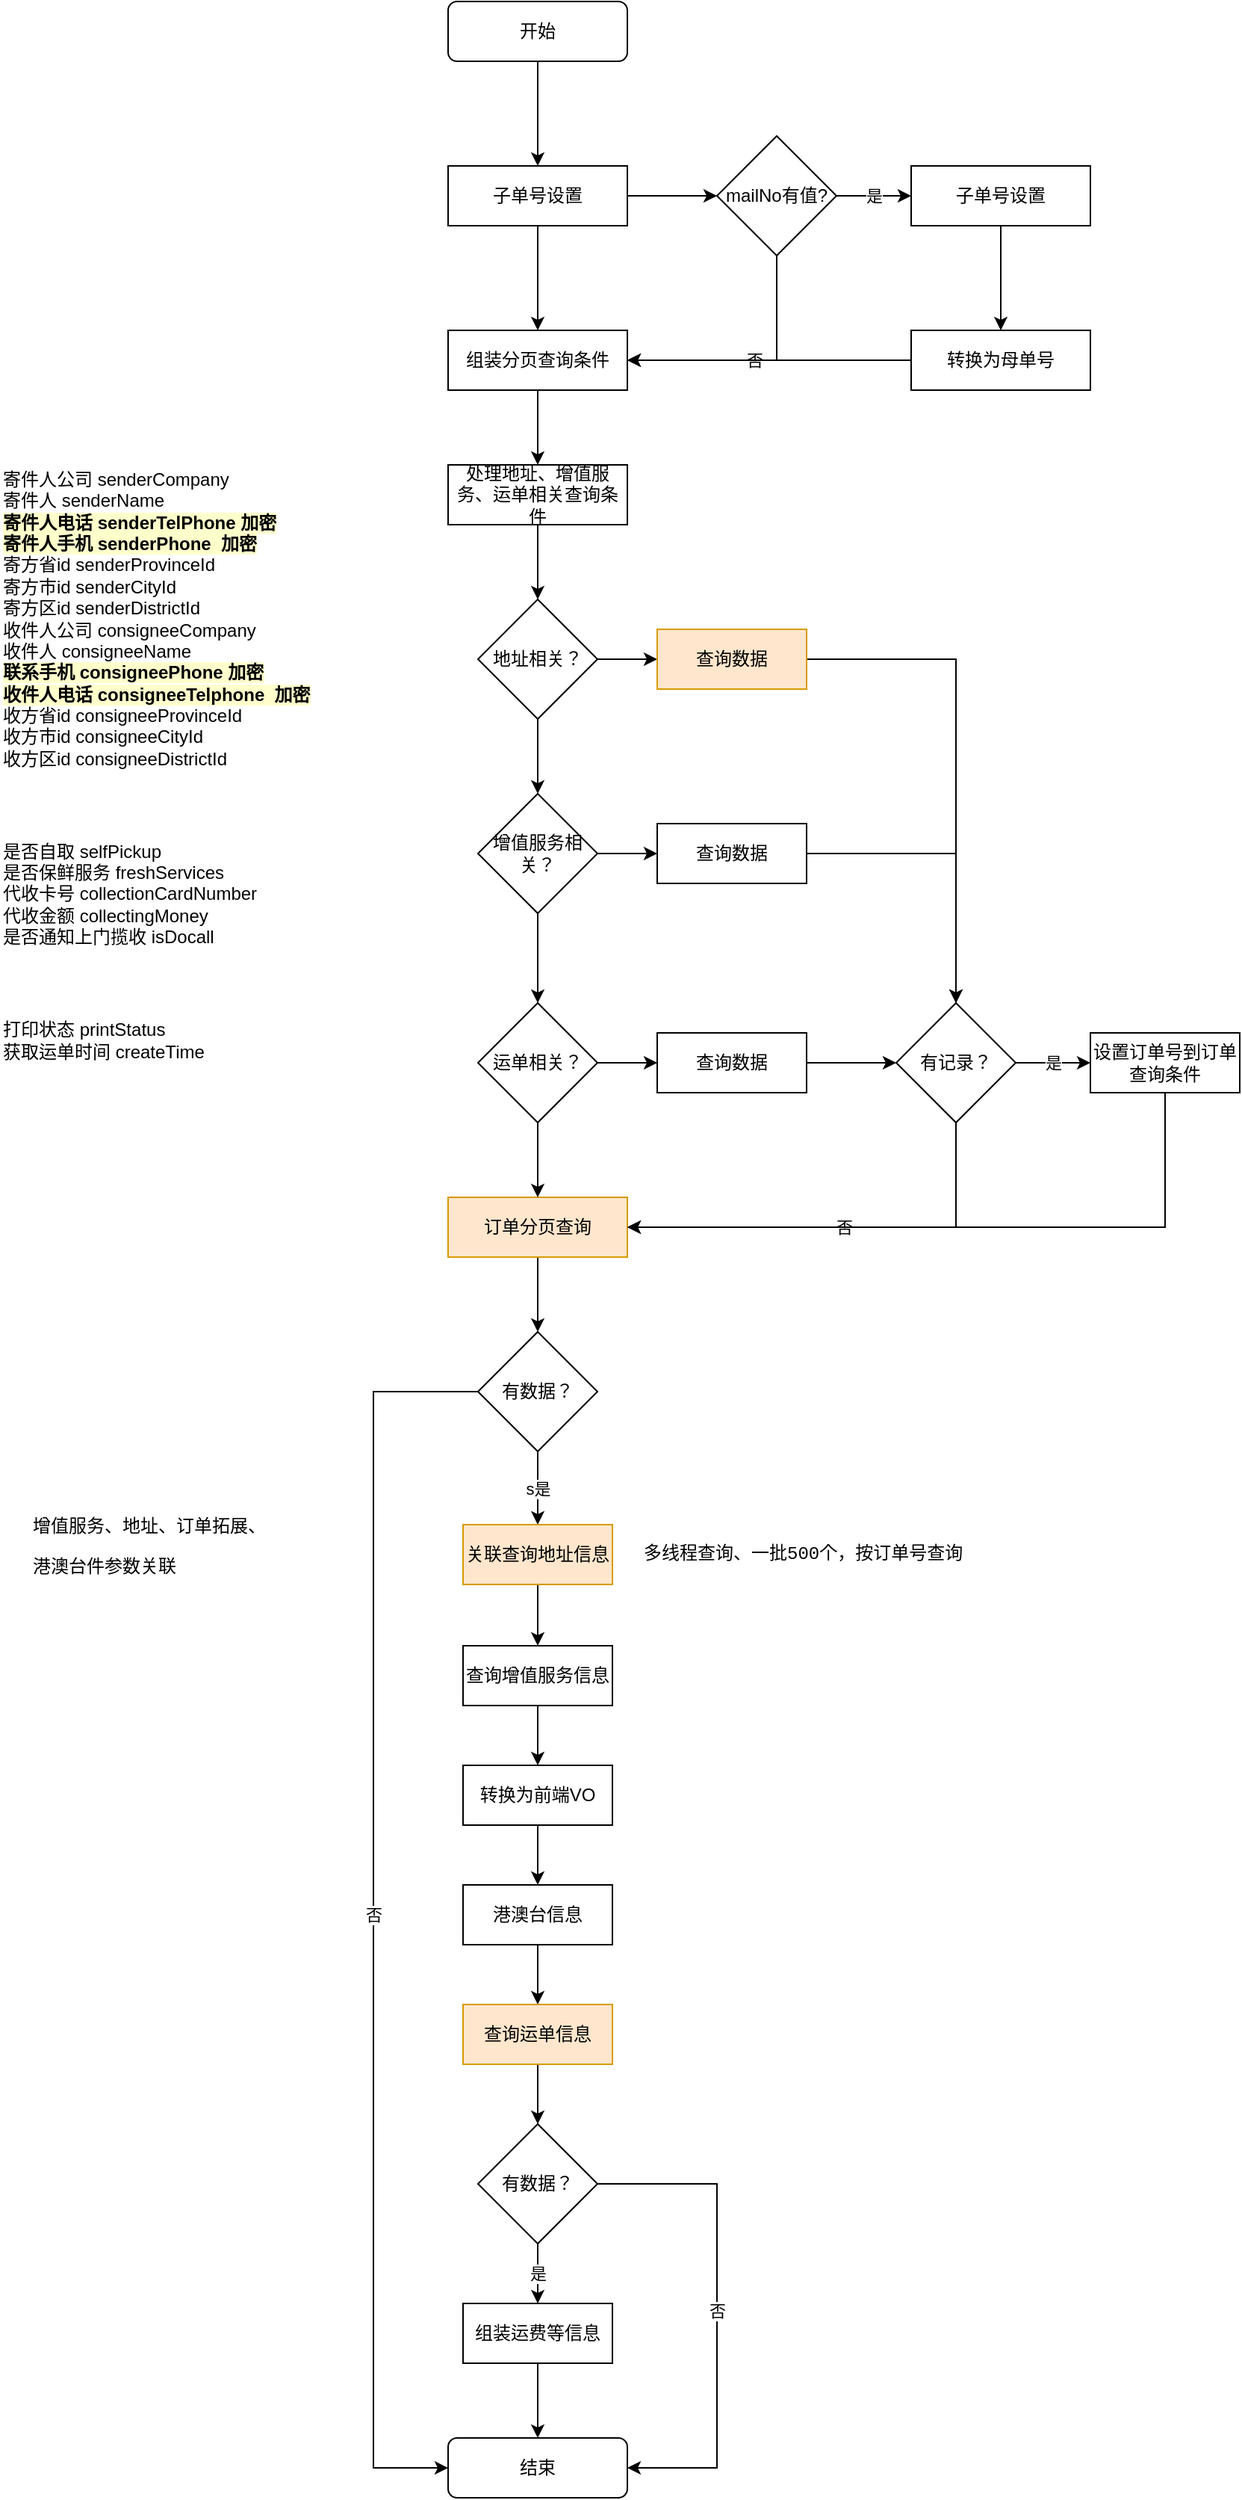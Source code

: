 <mxfile version="20.8.5" type="github">
  <diagram id="m_QtykDut5HxSWI-Y1Vs" name="第 1 页">
    <mxGraphModel dx="2308" dy="881" grid="1" gridSize="10" guides="1" tooltips="1" connect="1" arrows="1" fold="1" page="1" pageScale="1" pageWidth="827" pageHeight="1169" math="0" shadow="0">
      <root>
        <mxCell id="0" />
        <mxCell id="1" parent="0" />
        <mxCell id="iao37wZ8MnpHAGrXN6xl-5" style="edgeStyle=orthogonalEdgeStyle;rounded=0;orthogonalLoop=1;jettySize=auto;html=1;entryX=0;entryY=0.5;entryDx=0;entryDy=0;" edge="1" parent="1" source="iao37wZ8MnpHAGrXN6xl-1" target="iao37wZ8MnpHAGrXN6xl-3">
          <mxGeometry relative="1" as="geometry" />
        </mxCell>
        <mxCell id="iao37wZ8MnpHAGrXN6xl-65" style="edgeStyle=orthogonalEdgeStyle;rounded=0;orthogonalLoop=1;jettySize=auto;html=1;" edge="1" parent="1" source="iao37wZ8MnpHAGrXN6xl-1" target="iao37wZ8MnpHAGrXN6xl-4">
          <mxGeometry relative="1" as="geometry" />
        </mxCell>
        <mxCell id="iao37wZ8MnpHAGrXN6xl-1" value="子单号设置" style="rounded=0;whiteSpace=wrap;html=1;" vertex="1" parent="1">
          <mxGeometry x="180" y="260" width="120" height="40" as="geometry" />
        </mxCell>
        <mxCell id="iao37wZ8MnpHAGrXN6xl-64" style="edgeStyle=orthogonalEdgeStyle;rounded=0;orthogonalLoop=1;jettySize=auto;html=1;" edge="1" parent="1" source="iao37wZ8MnpHAGrXN6xl-2" target="iao37wZ8MnpHAGrXN6xl-1">
          <mxGeometry relative="1" as="geometry" />
        </mxCell>
        <mxCell id="iao37wZ8MnpHAGrXN6xl-2" value="开始" style="rounded=1;whiteSpace=wrap;html=1;" vertex="1" parent="1">
          <mxGeometry x="180" y="150" width="120" height="40" as="geometry" />
        </mxCell>
        <mxCell id="iao37wZ8MnpHAGrXN6xl-7" value="否" style="edgeStyle=orthogonalEdgeStyle;rounded=0;orthogonalLoop=1;jettySize=auto;html=1;entryX=1;entryY=0.5;entryDx=0;entryDy=0;exitX=0.5;exitY=1;exitDx=0;exitDy=0;" edge="1" parent="1" source="iao37wZ8MnpHAGrXN6xl-3" target="iao37wZ8MnpHAGrXN6xl-4">
          <mxGeometry relative="1" as="geometry" />
        </mxCell>
        <mxCell id="iao37wZ8MnpHAGrXN6xl-8" value="是" style="edgeStyle=orthogonalEdgeStyle;rounded=0;orthogonalLoop=1;jettySize=auto;html=1;" edge="1" parent="1" source="iao37wZ8MnpHAGrXN6xl-3" target="iao37wZ8MnpHAGrXN6xl-6">
          <mxGeometry relative="1" as="geometry" />
        </mxCell>
        <mxCell id="iao37wZ8MnpHAGrXN6xl-3" value="mailNo有值?" style="rhombus;whiteSpace=wrap;html=1;" vertex="1" parent="1">
          <mxGeometry x="360" y="240" width="80" height="80" as="geometry" />
        </mxCell>
        <mxCell id="iao37wZ8MnpHAGrXN6xl-42" style="edgeStyle=orthogonalEdgeStyle;rounded=0;orthogonalLoop=1;jettySize=auto;html=1;entryX=0.5;entryY=0;entryDx=0;entryDy=0;" edge="1" parent="1" source="iao37wZ8MnpHAGrXN6xl-4" target="iao37wZ8MnpHAGrXN6xl-16">
          <mxGeometry relative="1" as="geometry" />
        </mxCell>
        <mxCell id="iao37wZ8MnpHAGrXN6xl-4" value="组装分页查询条件" style="rounded=0;whiteSpace=wrap;html=1;" vertex="1" parent="1">
          <mxGeometry x="180" y="370" width="120" height="40" as="geometry" />
        </mxCell>
        <mxCell id="iao37wZ8MnpHAGrXN6xl-10" style="edgeStyle=orthogonalEdgeStyle;rounded=0;orthogonalLoop=1;jettySize=auto;html=1;" edge="1" parent="1" source="iao37wZ8MnpHAGrXN6xl-6" target="iao37wZ8MnpHAGrXN6xl-9">
          <mxGeometry relative="1" as="geometry" />
        </mxCell>
        <mxCell id="iao37wZ8MnpHAGrXN6xl-6" value="子单号设置" style="rounded=0;whiteSpace=wrap;html=1;" vertex="1" parent="1">
          <mxGeometry x="490" y="260" width="120" height="40" as="geometry" />
        </mxCell>
        <mxCell id="iao37wZ8MnpHAGrXN6xl-11" style="edgeStyle=orthogonalEdgeStyle;rounded=0;orthogonalLoop=1;jettySize=auto;html=1;entryX=1;entryY=0.5;entryDx=0;entryDy=0;" edge="1" parent="1" source="iao37wZ8MnpHAGrXN6xl-9" target="iao37wZ8MnpHAGrXN6xl-4">
          <mxGeometry relative="1" as="geometry" />
        </mxCell>
        <mxCell id="iao37wZ8MnpHAGrXN6xl-9" value="转换为母单号" style="rounded=0;whiteSpace=wrap;html=1;" vertex="1" parent="1">
          <mxGeometry x="490" y="370" width="120" height="40" as="geometry" />
        </mxCell>
        <mxCell id="iao37wZ8MnpHAGrXN6xl-48" value="" style="edgeStyle=orthogonalEdgeStyle;rounded=0;orthogonalLoop=1;jettySize=auto;html=1;" edge="1" parent="1" source="iao37wZ8MnpHAGrXN6xl-12" target="iao37wZ8MnpHAGrXN6xl-43">
          <mxGeometry relative="1" as="geometry" />
        </mxCell>
        <mxCell id="iao37wZ8MnpHAGrXN6xl-12" value="订单分页查询" style="rounded=0;whiteSpace=wrap;html=1;fillColor=#ffe6cc;strokeColor=#d79b00;" vertex="1" parent="1">
          <mxGeometry x="180" y="950" width="120" height="40" as="geometry" />
        </mxCell>
        <mxCell id="iao37wZ8MnpHAGrXN6xl-26" style="edgeStyle=orthogonalEdgeStyle;rounded=0;orthogonalLoop=1;jettySize=auto;html=1;entryX=0.5;entryY=0;entryDx=0;entryDy=0;" edge="1" parent="1" source="iao37wZ8MnpHAGrXN6xl-13" target="iao37wZ8MnpHAGrXN6xl-14">
          <mxGeometry relative="1" as="geometry" />
        </mxCell>
        <mxCell id="iao37wZ8MnpHAGrXN6xl-39" style="edgeStyle=orthogonalEdgeStyle;rounded=0;orthogonalLoop=1;jettySize=auto;html=1;entryX=0;entryY=0.5;entryDx=0;entryDy=0;" edge="1" parent="1" source="iao37wZ8MnpHAGrXN6xl-13" target="iao37wZ8MnpHAGrXN6xl-27">
          <mxGeometry relative="1" as="geometry" />
        </mxCell>
        <mxCell id="iao37wZ8MnpHAGrXN6xl-13" value="地址相关？" style="rhombus;whiteSpace=wrap;html=1;" vertex="1" parent="1">
          <mxGeometry x="200" y="550" width="80" height="80" as="geometry" />
        </mxCell>
        <mxCell id="iao37wZ8MnpHAGrXN6xl-21" style="edgeStyle=orthogonalEdgeStyle;rounded=0;orthogonalLoop=1;jettySize=auto;html=1;entryX=0.5;entryY=0;entryDx=0;entryDy=0;" edge="1" parent="1" source="iao37wZ8MnpHAGrXN6xl-14" target="iao37wZ8MnpHAGrXN6xl-15">
          <mxGeometry relative="1" as="geometry">
            <mxPoint x="240" y="810" as="targetPoint" />
          </mxGeometry>
        </mxCell>
        <mxCell id="iao37wZ8MnpHAGrXN6xl-40" style="edgeStyle=orthogonalEdgeStyle;rounded=0;orthogonalLoop=1;jettySize=auto;html=1;" edge="1" parent="1" source="iao37wZ8MnpHAGrXN6xl-14" target="iao37wZ8MnpHAGrXN6xl-29">
          <mxGeometry relative="1" as="geometry" />
        </mxCell>
        <mxCell id="iao37wZ8MnpHAGrXN6xl-14" value="增值服务相关？" style="rhombus;whiteSpace=wrap;html=1;" vertex="1" parent="1">
          <mxGeometry x="200" y="680" width="80" height="80" as="geometry" />
        </mxCell>
        <mxCell id="iao37wZ8MnpHAGrXN6xl-19" style="edgeStyle=orthogonalEdgeStyle;rounded=0;orthogonalLoop=1;jettySize=auto;html=1;entryX=0.5;entryY=0;entryDx=0;entryDy=0;" edge="1" parent="1" source="iao37wZ8MnpHAGrXN6xl-15" target="iao37wZ8MnpHAGrXN6xl-12">
          <mxGeometry relative="1" as="geometry" />
        </mxCell>
        <mxCell id="iao37wZ8MnpHAGrXN6xl-41" style="edgeStyle=orthogonalEdgeStyle;rounded=0;orthogonalLoop=1;jettySize=auto;html=1;" edge="1" parent="1" source="iao37wZ8MnpHAGrXN6xl-15" target="iao37wZ8MnpHAGrXN6xl-30">
          <mxGeometry relative="1" as="geometry" />
        </mxCell>
        <mxCell id="iao37wZ8MnpHAGrXN6xl-15" value="运单相关？" style="rhombus;whiteSpace=wrap;html=1;" vertex="1" parent="1">
          <mxGeometry x="200" y="820" width="80" height="80" as="geometry" />
        </mxCell>
        <mxCell id="iao37wZ8MnpHAGrXN6xl-25" value="" style="edgeStyle=orthogonalEdgeStyle;rounded=0;orthogonalLoop=1;jettySize=auto;html=1;" edge="1" parent="1" source="iao37wZ8MnpHAGrXN6xl-16" target="iao37wZ8MnpHAGrXN6xl-13">
          <mxGeometry relative="1" as="geometry" />
        </mxCell>
        <mxCell id="iao37wZ8MnpHAGrXN6xl-16" value="处理地址、增值服务、运单相关查询条件" style="rounded=0;whiteSpace=wrap;html=1;" vertex="1" parent="1">
          <mxGeometry x="180" y="460" width="120" height="40" as="geometry" />
        </mxCell>
        <mxCell id="iao37wZ8MnpHAGrXN6xl-22" value="&lt;div&gt;寄件人公司 senderCompany&lt;/div&gt;&lt;div&gt;寄件人 senderName&lt;/div&gt;&lt;div&gt;&lt;b style=&quot;background-color: rgb(255, 255, 204);&quot;&gt;寄件人电话 senderTelPhone 加密&lt;/b&gt;&lt;/div&gt;&lt;div&gt;&lt;b style=&quot;background-color: rgb(255, 255, 204);&quot;&gt;寄件人手机 senderPhone&amp;nbsp; 加密&lt;/b&gt;&lt;/div&gt;&lt;div&gt;寄方省id senderProvinceId&lt;/div&gt;&lt;div&gt;寄方市id senderCityId&lt;/div&gt;&lt;div&gt;寄方区id senderDistrictId&lt;/div&gt;&lt;div&gt;收件人公司 consigneeCompany&lt;/div&gt;&lt;div&gt;收件人 consigneeName&lt;/div&gt;&lt;div&gt;&lt;b style=&quot;background-color: rgb(255, 255, 204);&quot;&gt;联系手机 consigneePhone 加密&lt;/b&gt;&lt;/div&gt;&lt;div&gt;&lt;b style=&quot;background-color: rgb(255, 255, 204);&quot;&gt;收件人电话 consigneeTelphone&amp;nbsp; 加密&lt;/b&gt;&lt;/div&gt;&lt;div&gt;收方省id consigneeProvinceId&lt;/div&gt;&lt;div&gt;收方市id consigneeCityId&lt;/div&gt;&lt;div&gt;收方区id consigneeDistrictId&lt;/div&gt;" style="text;html=1;strokeColor=none;fillColor=none;align=left;verticalAlign=middle;whiteSpace=wrap;rounded=0;" vertex="1" parent="1">
          <mxGeometry x="-120" y="450" width="220" height="225" as="geometry" />
        </mxCell>
        <mxCell id="iao37wZ8MnpHAGrXN6xl-23" value="&lt;div&gt;是否自取 selfPickup&lt;/div&gt;&lt;div&gt;是否保鲜服务 freshServices&lt;/div&gt;&lt;div&gt;代收卡号 collectionCardNumber&lt;/div&gt;&lt;div&gt;代收金额 collectingMoney&lt;/div&gt;&lt;div&gt;是否通知上门揽收 isDocall&lt;/div&gt;" style="text;html=1;strokeColor=none;fillColor=none;align=left;verticalAlign=middle;whiteSpace=wrap;rounded=0;" vertex="1" parent="1">
          <mxGeometry x="-120" y="697" width="220" height="100" as="geometry" />
        </mxCell>
        <mxCell id="iao37wZ8MnpHAGrXN6xl-24" value="&lt;div&gt;打印状态 printStatus&lt;/div&gt;&lt;div&gt;获取运单时间 createTime&lt;/div&gt;" style="text;html=1;strokeColor=none;fillColor=none;align=left;verticalAlign=middle;whiteSpace=wrap;rounded=0;" vertex="1" parent="1">
          <mxGeometry x="-120" y="820" width="220" height="50" as="geometry" />
        </mxCell>
        <mxCell id="iao37wZ8MnpHAGrXN6xl-33" style="edgeStyle=orthogonalEdgeStyle;rounded=0;orthogonalLoop=1;jettySize=auto;html=1;entryX=0.5;entryY=0;entryDx=0;entryDy=0;" edge="1" parent="1" source="iao37wZ8MnpHAGrXN6xl-27" target="iao37wZ8MnpHAGrXN6xl-28">
          <mxGeometry relative="1" as="geometry">
            <mxPoint x="540.0" y="820" as="targetPoint" />
          </mxGeometry>
        </mxCell>
        <mxCell id="iao37wZ8MnpHAGrXN6xl-27" value="查询数据" style="rounded=0;whiteSpace=wrap;html=1;fillColor=#ffe6cc;strokeColor=#d79b00;" vertex="1" parent="1">
          <mxGeometry x="320" y="570" width="100" height="40" as="geometry" />
        </mxCell>
        <mxCell id="iao37wZ8MnpHAGrXN6xl-36" value="是" style="edgeStyle=orthogonalEdgeStyle;rounded=0;orthogonalLoop=1;jettySize=auto;html=1;entryX=0;entryY=0.5;entryDx=0;entryDy=0;" edge="1" parent="1" source="iao37wZ8MnpHAGrXN6xl-28" target="iao37wZ8MnpHAGrXN6xl-34">
          <mxGeometry relative="1" as="geometry" />
        </mxCell>
        <mxCell id="iao37wZ8MnpHAGrXN6xl-38" value="否" style="edgeStyle=orthogonalEdgeStyle;rounded=0;orthogonalLoop=1;jettySize=auto;html=1;entryX=1;entryY=0.5;entryDx=0;entryDy=0;exitX=0.5;exitY=1;exitDx=0;exitDy=0;" edge="1" parent="1" source="iao37wZ8MnpHAGrXN6xl-28" target="iao37wZ8MnpHAGrXN6xl-12">
          <mxGeometry relative="1" as="geometry" />
        </mxCell>
        <mxCell id="iao37wZ8MnpHAGrXN6xl-28" value="有记录？" style="rhombus;whiteSpace=wrap;html=1;" vertex="1" parent="1">
          <mxGeometry x="480" y="820" width="80" height="80" as="geometry" />
        </mxCell>
        <mxCell id="iao37wZ8MnpHAGrXN6xl-32" style="edgeStyle=orthogonalEdgeStyle;rounded=0;orthogonalLoop=1;jettySize=auto;html=1;entryX=0.5;entryY=0;entryDx=0;entryDy=0;" edge="1" parent="1" source="iao37wZ8MnpHAGrXN6xl-29" target="iao37wZ8MnpHAGrXN6xl-28">
          <mxGeometry relative="1" as="geometry" />
        </mxCell>
        <mxCell id="iao37wZ8MnpHAGrXN6xl-29" value="查询数据" style="rounded=0;whiteSpace=wrap;html=1;" vertex="1" parent="1">
          <mxGeometry x="320" y="700" width="100" height="40" as="geometry" />
        </mxCell>
        <mxCell id="iao37wZ8MnpHAGrXN6xl-31" style="edgeStyle=orthogonalEdgeStyle;rounded=0;orthogonalLoop=1;jettySize=auto;html=1;entryX=0;entryY=0.5;entryDx=0;entryDy=0;" edge="1" parent="1" source="iao37wZ8MnpHAGrXN6xl-30" target="iao37wZ8MnpHAGrXN6xl-28">
          <mxGeometry relative="1" as="geometry">
            <mxPoint x="480" y="860" as="targetPoint" />
          </mxGeometry>
        </mxCell>
        <mxCell id="iao37wZ8MnpHAGrXN6xl-30" value="查询数据" style="rounded=0;whiteSpace=wrap;html=1;" vertex="1" parent="1">
          <mxGeometry x="320" y="840" width="100" height="40" as="geometry" />
        </mxCell>
        <mxCell id="iao37wZ8MnpHAGrXN6xl-37" style="edgeStyle=orthogonalEdgeStyle;rounded=0;orthogonalLoop=1;jettySize=auto;html=1;entryX=1;entryY=0.5;entryDx=0;entryDy=0;exitX=0.5;exitY=1;exitDx=0;exitDy=0;" edge="1" parent="1" source="iao37wZ8MnpHAGrXN6xl-34" target="iao37wZ8MnpHAGrXN6xl-12">
          <mxGeometry relative="1" as="geometry" />
        </mxCell>
        <mxCell id="iao37wZ8MnpHAGrXN6xl-34" value="设置订单号到订单查询条件" style="rounded=0;whiteSpace=wrap;html=1;" vertex="1" parent="1">
          <mxGeometry x="610" y="840" width="100" height="40" as="geometry" />
        </mxCell>
        <mxCell id="iao37wZ8MnpHAGrXN6xl-49" value="s是" style="edgeStyle=orthogonalEdgeStyle;rounded=0;orthogonalLoop=1;jettySize=auto;html=1;" edge="1" parent="1" source="iao37wZ8MnpHAGrXN6xl-43" target="iao37wZ8MnpHAGrXN6xl-44">
          <mxGeometry relative="1" as="geometry" />
        </mxCell>
        <mxCell id="iao37wZ8MnpHAGrXN6xl-71" value="否" style="edgeStyle=orthogonalEdgeStyle;rounded=0;orthogonalLoop=1;jettySize=auto;html=1;entryX=0;entryY=0.5;entryDx=0;entryDy=0;exitX=0;exitY=0.5;exitDx=0;exitDy=0;" edge="1" parent="1" source="iao37wZ8MnpHAGrXN6xl-43" target="iao37wZ8MnpHAGrXN6xl-62">
          <mxGeometry relative="1" as="geometry">
            <Array as="points">
              <mxPoint x="130" y="1080" />
              <mxPoint x="130" y="1800" />
            </Array>
          </mxGeometry>
        </mxCell>
        <mxCell id="iao37wZ8MnpHAGrXN6xl-43" value="有数据？" style="rhombus;whiteSpace=wrap;html=1;" vertex="1" parent="1">
          <mxGeometry x="200" y="1040" width="80" height="80" as="geometry" />
        </mxCell>
        <mxCell id="iao37wZ8MnpHAGrXN6xl-51" value="" style="edgeStyle=orthogonalEdgeStyle;rounded=0;orthogonalLoop=1;jettySize=auto;html=1;" edge="1" parent="1" source="iao37wZ8MnpHAGrXN6xl-44" target="iao37wZ8MnpHAGrXN6xl-50">
          <mxGeometry relative="1" as="geometry" />
        </mxCell>
        <mxCell id="iao37wZ8MnpHAGrXN6xl-44" value="关联查询地址信息" style="rounded=0;whiteSpace=wrap;html=1;fillColor=#ffe6cc;strokeColor=#d79b00;" vertex="1" parent="1">
          <mxGeometry x="190" y="1169" width="100" height="40" as="geometry" />
        </mxCell>
        <mxCell id="iao37wZ8MnpHAGrXN6xl-46" value="&lt;pre style=&quot;background-color: rgb(255, 255, 255); font-family: &amp;quot;Courier New&amp;quot;; font-size: 9pt;&quot;&gt;增值服务、地址、订单拓展、&lt;/pre&gt;&lt;pre style=&quot;background-color: rgb(255, 255, 255); font-family: &amp;quot;Courier New&amp;quot;; font-size: 9pt;&quot;&gt;港澳台件参数关联&lt;/pre&gt;" style="text;html=1;strokeColor=none;fillColor=none;align=left;verticalAlign=middle;whiteSpace=wrap;rounded=0;" vertex="1" parent="1">
          <mxGeometry x="-100" y="1158" width="210" height="51" as="geometry" />
        </mxCell>
        <mxCell id="iao37wZ8MnpHAGrXN6xl-53" style="edgeStyle=orthogonalEdgeStyle;rounded=0;orthogonalLoop=1;jettySize=auto;html=1;" edge="1" parent="1" source="iao37wZ8MnpHAGrXN6xl-50" target="iao37wZ8MnpHAGrXN6xl-52">
          <mxGeometry relative="1" as="geometry" />
        </mxCell>
        <mxCell id="iao37wZ8MnpHAGrXN6xl-50" value="查询增值服务信息" style="rounded=0;whiteSpace=wrap;html=1;" vertex="1" parent="1">
          <mxGeometry x="190" y="1250" width="100" height="40" as="geometry" />
        </mxCell>
        <mxCell id="iao37wZ8MnpHAGrXN6xl-56" style="edgeStyle=orthogonalEdgeStyle;rounded=0;orthogonalLoop=1;jettySize=auto;html=1;entryX=0.5;entryY=0;entryDx=0;entryDy=0;" edge="1" parent="1" source="iao37wZ8MnpHAGrXN6xl-52" target="iao37wZ8MnpHAGrXN6xl-55">
          <mxGeometry relative="1" as="geometry" />
        </mxCell>
        <mxCell id="iao37wZ8MnpHAGrXN6xl-52" value="转换为前端VO" style="rounded=0;whiteSpace=wrap;html=1;" vertex="1" parent="1">
          <mxGeometry x="190" y="1330" width="100" height="40" as="geometry" />
        </mxCell>
        <mxCell id="iao37wZ8MnpHAGrXN6xl-54" value="&lt;pre style=&quot;background-color: rgb(255, 255, 255); font-family: &amp;quot;Courier New&amp;quot;; font-size: 9pt;&quot;&gt;多线程查询、一批500个，按订单号查询&lt;/pre&gt;" style="text;html=1;strokeColor=none;fillColor=none;align=left;verticalAlign=middle;whiteSpace=wrap;rounded=0;" vertex="1" parent="1">
          <mxGeometry x="309" y="1180.75" width="171" height="16.5" as="geometry" />
        </mxCell>
        <mxCell id="iao37wZ8MnpHAGrXN6xl-66" value="" style="edgeStyle=orthogonalEdgeStyle;rounded=0;orthogonalLoop=1;jettySize=auto;html=1;" edge="1" parent="1" source="iao37wZ8MnpHAGrXN6xl-55" target="iao37wZ8MnpHAGrXN6xl-57">
          <mxGeometry relative="1" as="geometry" />
        </mxCell>
        <mxCell id="iao37wZ8MnpHAGrXN6xl-55" value="港澳台信息" style="rounded=0;whiteSpace=wrap;html=1;" vertex="1" parent="1">
          <mxGeometry x="190" y="1410" width="100" height="40" as="geometry" />
        </mxCell>
        <mxCell id="iao37wZ8MnpHAGrXN6xl-67" value="" style="edgeStyle=orthogonalEdgeStyle;rounded=0;orthogonalLoop=1;jettySize=auto;html=1;" edge="1" parent="1" source="iao37wZ8MnpHAGrXN6xl-57" target="iao37wZ8MnpHAGrXN6xl-58">
          <mxGeometry relative="1" as="geometry" />
        </mxCell>
        <mxCell id="iao37wZ8MnpHAGrXN6xl-57" value="查询运单信息" style="rounded=0;whiteSpace=wrap;html=1;fillColor=#ffe6cc;strokeColor=#d79b00;" vertex="1" parent="1">
          <mxGeometry x="190" y="1490" width="100" height="40" as="geometry" />
        </mxCell>
        <mxCell id="iao37wZ8MnpHAGrXN6xl-68" value="是" style="edgeStyle=orthogonalEdgeStyle;rounded=0;orthogonalLoop=1;jettySize=auto;html=1;" edge="1" parent="1" source="iao37wZ8MnpHAGrXN6xl-58" target="iao37wZ8MnpHAGrXN6xl-59">
          <mxGeometry relative="1" as="geometry" />
        </mxCell>
        <mxCell id="iao37wZ8MnpHAGrXN6xl-70" value="否" style="edgeStyle=orthogonalEdgeStyle;rounded=0;orthogonalLoop=1;jettySize=auto;html=1;entryX=1;entryY=0.5;entryDx=0;entryDy=0;exitX=1;exitY=0.5;exitDx=0;exitDy=0;" edge="1" parent="1" source="iao37wZ8MnpHAGrXN6xl-58" target="iao37wZ8MnpHAGrXN6xl-62">
          <mxGeometry relative="1" as="geometry">
            <Array as="points">
              <mxPoint x="360" y="1610" />
              <mxPoint x="360" y="1800" />
            </Array>
          </mxGeometry>
        </mxCell>
        <mxCell id="iao37wZ8MnpHAGrXN6xl-58" value="有数据？" style="rhombus;whiteSpace=wrap;html=1;" vertex="1" parent="1">
          <mxGeometry x="200" y="1570" width="80" height="80" as="geometry" />
        </mxCell>
        <mxCell id="iao37wZ8MnpHAGrXN6xl-69" style="edgeStyle=orthogonalEdgeStyle;rounded=0;orthogonalLoop=1;jettySize=auto;html=1;entryX=0.5;entryY=0;entryDx=0;entryDy=0;" edge="1" parent="1" source="iao37wZ8MnpHAGrXN6xl-59" target="iao37wZ8MnpHAGrXN6xl-62">
          <mxGeometry relative="1" as="geometry" />
        </mxCell>
        <mxCell id="iao37wZ8MnpHAGrXN6xl-59" value="组装运费等信息" style="rounded=0;whiteSpace=wrap;html=1;" vertex="1" parent="1">
          <mxGeometry x="190" y="1690" width="100" height="40" as="geometry" />
        </mxCell>
        <mxCell id="iao37wZ8MnpHAGrXN6xl-62" value="结束" style="rounded=1;whiteSpace=wrap;html=1;" vertex="1" parent="1">
          <mxGeometry x="180" y="1780" width="120" height="40" as="geometry" />
        </mxCell>
      </root>
    </mxGraphModel>
  </diagram>
</mxfile>
